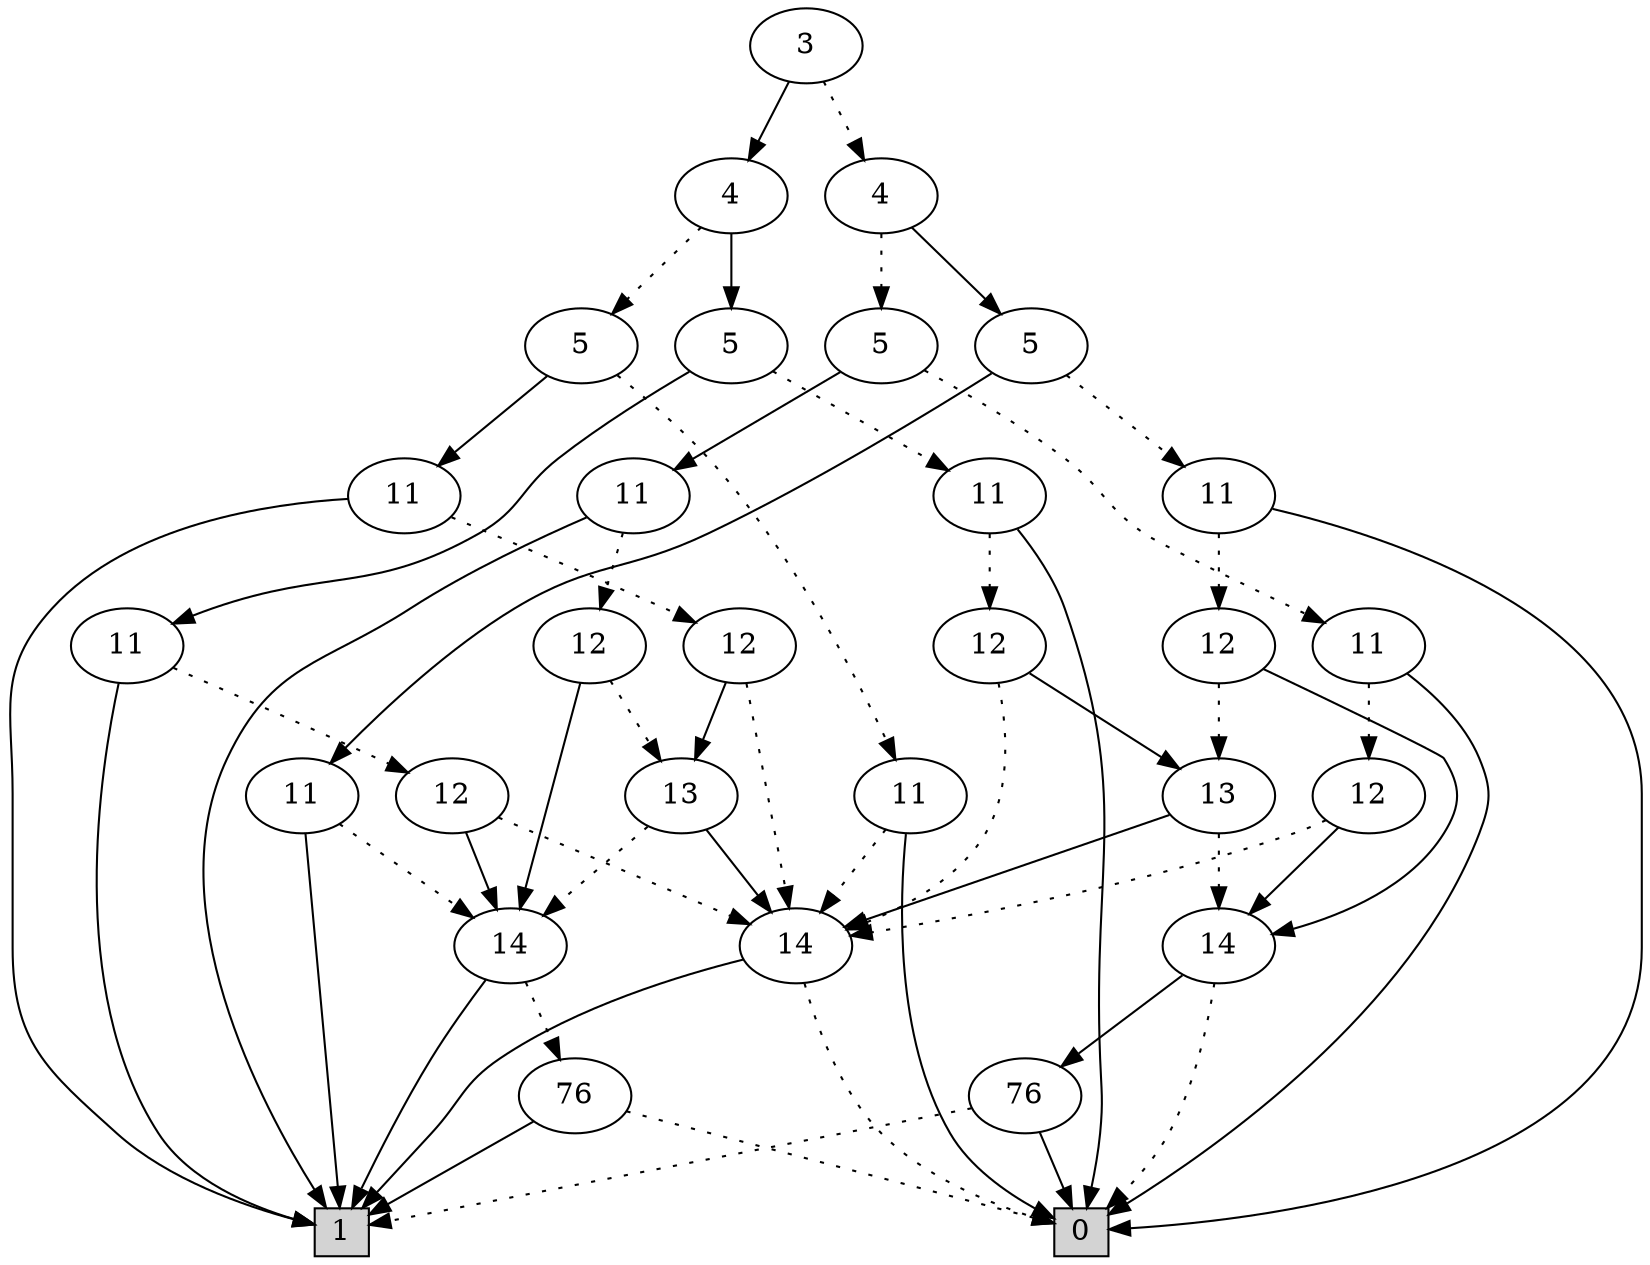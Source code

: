 digraph G {
0 [shape=box, label="0", style=filled, shape=box, height=0.3, width=0.3];
1 [shape=box, label="1", style=filled, shape=box, height=0.3, width=0.3];
174054 [label="3"];
174054 -> 174046 [style=dotted];
174054 -> 174053 [style=filled];
174046 [label="4"];
174046 -> 174043 [style=dotted];
174046 -> 174045 [style=filled];
174043 [label="5"];
174043 -> 173049 [style=dotted];
174043 -> 174042 [style=filled];
173049 [label="11"];
173049 -> 173048 [style=dotted];
173049 -> 0 [style=filled];
173048 [label="12"];
173048 -> 30 [style=dotted];
173048 -> 173047 [style=filled];
30 [label="14"];
30 -> 0 [style=dotted];
30 -> 1 [style=filled];
173047 [label="14"];
173047 -> 0 [style=dotted];
173047 -> 155 [style=filled];
155 [label="76"];
155 -> 1 [style=dotted];
155 -> 0 [style=filled];
174042 [label="11"];
174042 -> 174041 [style=dotted];
174042 -> 1 [style=filled];
174041 [label="12"];
174041 -> 174040 [style=dotted];
174041 -> 174039 [style=filled];
174040 [label="13"];
174040 -> 174039 [style=dotted];
174040 -> 30 [style=filled];
174039 [label="14"];
174039 -> 154 [style=dotted];
174039 -> 1 [style=filled];
154 [label="76"];
154 -> 0 [style=dotted];
154 -> 1 [style=filled];
174045 [label="5"];
174045 -> 173208 [style=dotted];
174045 -> 174044 [style=filled];
173208 [label="11"];
173208 -> 173207 [style=dotted];
173208 -> 0 [style=filled];
173207 [label="12"];
173207 -> 173206 [style=dotted];
173207 -> 173047 [style=filled];
173206 [label="13"];
173206 -> 173047 [style=dotted];
173206 -> 30 [style=filled];
174044 [label="11"];
174044 -> 174039 [style=dotted];
174044 -> 1 [style=filled];
174053 [label="4"];
174053 -> 174049 [style=dotted];
174053 -> 174052 [style=filled];
174049 [label="5"];
174049 -> 173335 [style=dotted];
174049 -> 174048 [style=filled];
173335 [label="11"];
173335 -> 30 [style=dotted];
173335 -> 0 [style=filled];
174048 [label="11"];
174048 -> 174047 [style=dotted];
174048 -> 1 [style=filled];
174047 [label="12"];
174047 -> 30 [style=dotted];
174047 -> 174040 [style=filled];
174052 [label="5"];
174052 -> 173431 [style=dotted];
174052 -> 174051 [style=filled];
173431 [label="11"];
173431 -> 173430 [style=dotted];
173431 -> 0 [style=filled];
173430 [label="12"];
173430 -> 30 [style=dotted];
173430 -> 173206 [style=filled];
174051 [label="11"];
174051 -> 174050 [style=dotted];
174051 -> 1 [style=filled];
174050 [label="12"];
174050 -> 30 [style=dotted];
174050 -> 174039 [style=filled];
}

